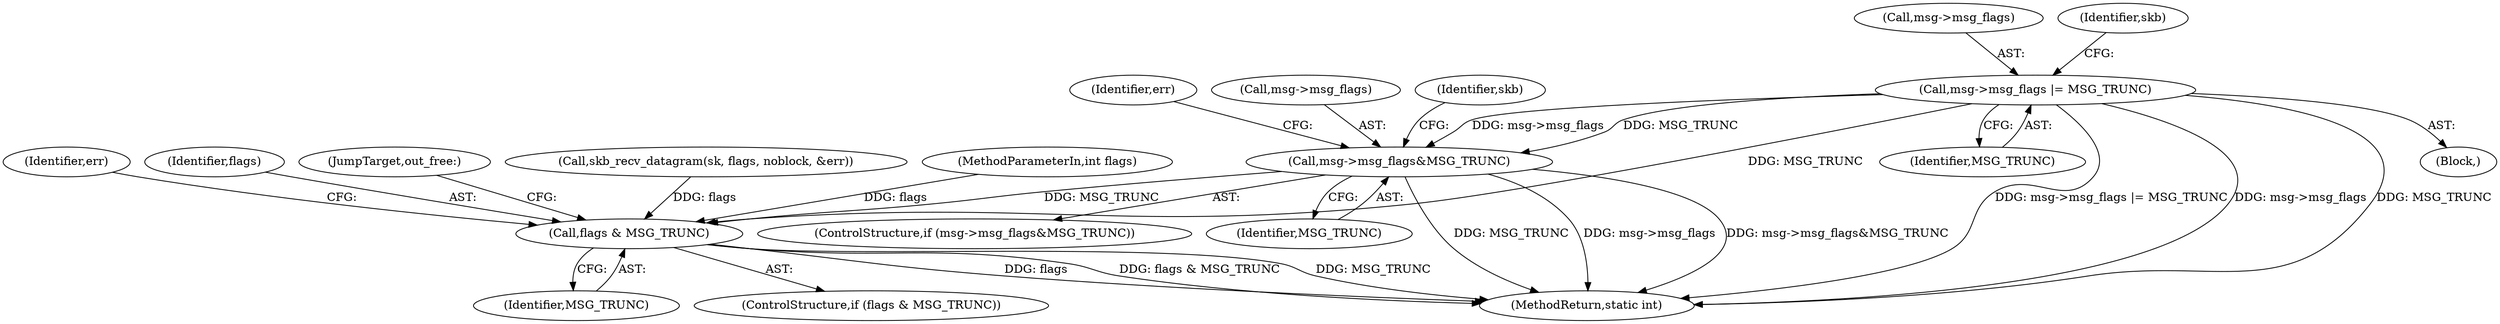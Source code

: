 digraph "0_linux_bceaa90240b6019ed73b49965eac7d167610be69_3@pointer" {
"1000185" [label="(Call,msg->msg_flags |= MSG_TRUNC)"];
"1000205" [label="(Call,msg->msg_flags&MSG_TRUNC)"];
"1000306" [label="(Call,flags & MSG_TRUNC)"];
"1000186" [label="(Call,msg->msg_flags)"];
"1000204" [label="(ControlStructure,if (msg->msg_flags&MSG_TRUNC))"];
"1000189" [label="(Identifier,MSG_TRUNC)"];
"1000209" [label="(Identifier,MSG_TRUNC)"];
"1000227" [label="(Identifier,err)"];
"1000310" [label="(Identifier,err)"];
"1000308" [label="(Identifier,MSG_TRUNC)"];
"1000192" [label="(Identifier,skb)"];
"1000206" [label="(Call,msg->msg_flags)"];
"1000305" [label="(ControlStructure,if (flags & MSG_TRUNC))"];
"1000307" [label="(Identifier,flags)"];
"1000337" [label="(MethodReturn,static int)"];
"1000314" [label="(JumpTarget,out_free:)"];
"1000162" [label="(Call,skb_recv_datagram(sk, flags, noblock, &err))"];
"1000306" [label="(Call,flags & MSG_TRUNC)"];
"1000108" [label="(MethodParameterIn,int flags)"];
"1000205" [label="(Call,msg->msg_flags&MSG_TRUNC)"];
"1000213" [label="(Identifier,skb)"];
"1000181" [label="(Block,)"];
"1000185" [label="(Call,msg->msg_flags |= MSG_TRUNC)"];
"1000185" -> "1000181"  [label="AST: "];
"1000185" -> "1000189"  [label="CFG: "];
"1000186" -> "1000185"  [label="AST: "];
"1000189" -> "1000185"  [label="AST: "];
"1000192" -> "1000185"  [label="CFG: "];
"1000185" -> "1000337"  [label="DDG: msg->msg_flags |= MSG_TRUNC"];
"1000185" -> "1000337"  [label="DDG: msg->msg_flags"];
"1000185" -> "1000337"  [label="DDG: MSG_TRUNC"];
"1000185" -> "1000205"  [label="DDG: msg->msg_flags"];
"1000185" -> "1000205"  [label="DDG: MSG_TRUNC"];
"1000185" -> "1000306"  [label="DDG: MSG_TRUNC"];
"1000205" -> "1000204"  [label="AST: "];
"1000205" -> "1000209"  [label="CFG: "];
"1000206" -> "1000205"  [label="AST: "];
"1000209" -> "1000205"  [label="AST: "];
"1000213" -> "1000205"  [label="CFG: "];
"1000227" -> "1000205"  [label="CFG: "];
"1000205" -> "1000337"  [label="DDG: MSG_TRUNC"];
"1000205" -> "1000337"  [label="DDG: msg->msg_flags"];
"1000205" -> "1000337"  [label="DDG: msg->msg_flags&MSG_TRUNC"];
"1000205" -> "1000306"  [label="DDG: MSG_TRUNC"];
"1000306" -> "1000305"  [label="AST: "];
"1000306" -> "1000308"  [label="CFG: "];
"1000307" -> "1000306"  [label="AST: "];
"1000308" -> "1000306"  [label="AST: "];
"1000310" -> "1000306"  [label="CFG: "];
"1000314" -> "1000306"  [label="CFG: "];
"1000306" -> "1000337"  [label="DDG: flags"];
"1000306" -> "1000337"  [label="DDG: flags & MSG_TRUNC"];
"1000306" -> "1000337"  [label="DDG: MSG_TRUNC"];
"1000162" -> "1000306"  [label="DDG: flags"];
"1000108" -> "1000306"  [label="DDG: flags"];
}
